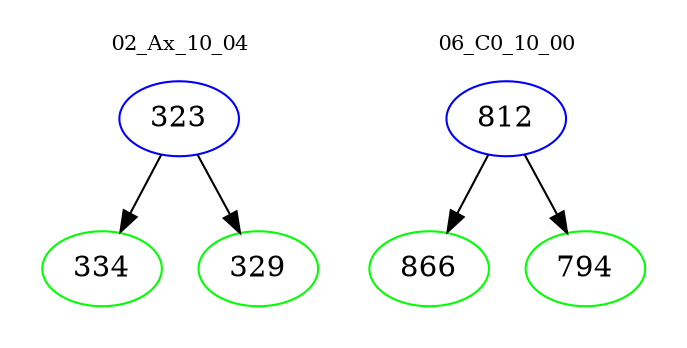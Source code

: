 digraph{
subgraph cluster_0 {
color = white
label = "02_Ax_10_04";
fontsize=10;
T0_323 [label="323", color="blue"]
T0_323 -> T0_334 [color="black"]
T0_334 [label="334", color="green"]
T0_323 -> T0_329 [color="black"]
T0_329 [label="329", color="green"]
}
subgraph cluster_1 {
color = white
label = "06_C0_10_00";
fontsize=10;
T1_812 [label="812", color="blue"]
T1_812 -> T1_866 [color="black"]
T1_866 [label="866", color="green"]
T1_812 -> T1_794 [color="black"]
T1_794 [label="794", color="green"]
}
}
